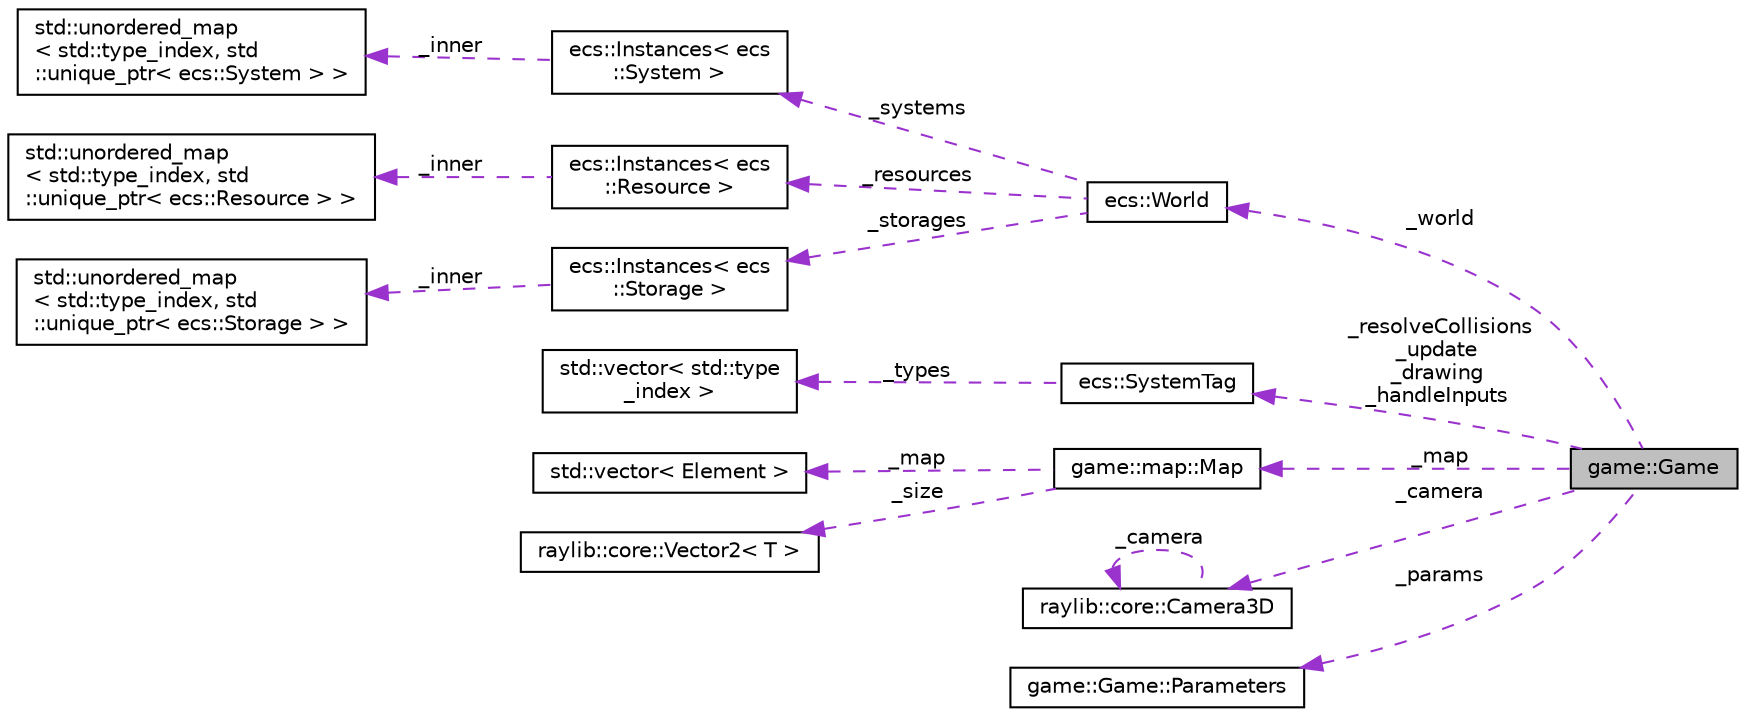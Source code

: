 digraph "game::Game"
{
 // LATEX_PDF_SIZE
  edge [fontname="Helvetica",fontsize="10",labelfontname="Helvetica",labelfontsize="10"];
  node [fontname="Helvetica",fontsize="10",shape=record];
  rankdir="LR";
  Node1 [label="game::Game",height=0.2,width=0.4,color="black", fillcolor="grey75", style="filled", fontcolor="black",tooltip="Game class."];
  Node2 -> Node1 [dir="back",color="darkorchid3",fontsize="10",style="dashed",label=" _world" ,fontname="Helvetica"];
  Node2 [label="ecs::World",height=0.2,width=0.4,color="black", fillcolor="white", style="filled",URL="$classecs_1_1_world.html",tooltip="Contains all entities and systems."];
  Node3 -> Node2 [dir="back",color="darkorchid3",fontsize="10",style="dashed",label=" _systems" ,fontname="Helvetica"];
  Node3 [label="ecs::Instances\< ecs\l::System \>",height=0.2,width=0.4,color="black", fillcolor="white", style="filled",URL="$classecs_1_1_instances.html",tooltip=" "];
  Node4 -> Node3 [dir="back",color="darkorchid3",fontsize="10",style="dashed",label=" _inner" ,fontname="Helvetica"];
  Node4 [label="std::unordered_map\l\< std::type_index, std\l::unique_ptr\< ecs::System \> \>",height=0.2,width=0.4,color="black", fillcolor="white", style="filled",URL="/home/runner/work/Bomberman-Global-Offensive/Bomberman-Global-Offensive/doc/external/cppreference-doxygen-web.tag.xml$cpp/container/unordered_map.html",tooltip=" "];
  Node5 -> Node2 [dir="back",color="darkorchid3",fontsize="10",style="dashed",label=" _resources" ,fontname="Helvetica"];
  Node5 [label="ecs::Instances\< ecs\l::Resource \>",height=0.2,width=0.4,color="black", fillcolor="white", style="filled",URL="$classecs_1_1_instances.html",tooltip=" "];
  Node6 -> Node5 [dir="back",color="darkorchid3",fontsize="10",style="dashed",label=" _inner" ,fontname="Helvetica"];
  Node6 [label="std::unordered_map\l\< std::type_index, std\l::unique_ptr\< ecs::Resource \> \>",height=0.2,width=0.4,color="black", fillcolor="white", style="filled",URL="/home/runner/work/Bomberman-Global-Offensive/Bomberman-Global-Offensive/doc/external/cppreference-doxygen-web.tag.xml$cpp/container/unordered_map.html",tooltip=" "];
  Node7 -> Node2 [dir="back",color="darkorchid3",fontsize="10",style="dashed",label=" _storages" ,fontname="Helvetica"];
  Node7 [label="ecs::Instances\< ecs\l::Storage \>",height=0.2,width=0.4,color="black", fillcolor="white", style="filled",URL="$classecs_1_1_instances.html",tooltip=" "];
  Node8 -> Node7 [dir="back",color="darkorchid3",fontsize="10",style="dashed",label=" _inner" ,fontname="Helvetica"];
  Node8 [label="std::unordered_map\l\< std::type_index, std\l::unique_ptr\< ecs::Storage \> \>",height=0.2,width=0.4,color="black", fillcolor="white", style="filled",URL="/home/runner/work/Bomberman-Global-Offensive/Bomberman-Global-Offensive/doc/external/cppreference-doxygen-web.tag.xml$cpp/container/unordered_map.html",tooltip=" "];
  Node9 -> Node1 [dir="back",color="darkorchid3",fontsize="10",style="dashed",label=" _resolveCollisions\n_update\n_drawing\n_handleInputs" ,fontname="Helvetica"];
  Node9 [label="ecs::SystemTag",height=0.2,width=0.4,color="black", fillcolor="white", style="filled",URL="$classecs_1_1_system_tag.html",tooltip="A group of System types."];
  Node10 -> Node9 [dir="back",color="darkorchid3",fontsize="10",style="dashed",label=" _types" ,fontname="Helvetica"];
  Node10 [label="std::vector\< std::type\l_index \>",height=0.2,width=0.4,color="black", fillcolor="white", style="filled",URL="/home/runner/work/Bomberman-Global-Offensive/Bomberman-Global-Offensive/doc/external/cppreference-doxygen-web.tag.xml$cpp/container/vector.html",tooltip=" "];
  Node11 -> Node1 [dir="back",color="darkorchid3",fontsize="10",style="dashed",label=" _map" ,fontname="Helvetica"];
  Node11 [label="game::map::Map",height=0.2,width=0.4,color="black", fillcolor="white", style="filled",URL="$classgame_1_1map_1_1_map.html",tooltip="Bomberman Map."];
  Node12 -> Node11 [dir="back",color="darkorchid3",fontsize="10",style="dashed",label=" _map" ,fontname="Helvetica"];
  Node12 [label="std::vector\< Element \>",height=0.2,width=0.4,color="black", fillcolor="white", style="filled",URL="/home/runner/work/Bomberman-Global-Offensive/Bomberman-Global-Offensive/doc/external/cppreference-doxygen-web.tag.xml$cpp/container/vector.html",tooltip=" "];
  Node13 -> Node11 [dir="back",color="darkorchid3",fontsize="10",style="dashed",label=" _size" ,fontname="Helvetica"];
  Node13 [label="raylib::core::Vector2\< T \>",height=0.2,width=0.4,color="black", fillcolor="white", style="filled",URL="$structraylib_1_1core_1_1_vector2.html",tooltip="The Vector2 struct (compatible with the raylib Vector2)"];
  Node14 -> Node1 [dir="back",color="darkorchid3",fontsize="10",style="dashed",label=" _camera" ,fontname="Helvetica"];
  Node14 [label="raylib::core::Camera3D",height=0.2,width=0.4,color="black", fillcolor="white", style="filled",URL="$classraylib_1_1core_1_1_camera3_d.html",tooltip="The Camera3D class that encapsulates the raylib 3D camera."];
  Node14 -> Node14 [dir="back",color="darkorchid3",fontsize="10",style="dashed",label=" _camera" ,fontname="Helvetica"];
  Node15 -> Node1 [dir="back",color="darkorchid3",fontsize="10",style="dashed",label=" _params" ,fontname="Helvetica"];
  Node15 [label="game::Game::Parameters",height=0.2,width=0.4,color="black", fillcolor="white", style="filled",URL="$structgame_1_1_game_1_1_parameters.html",tooltip="Game parameters."];
}
